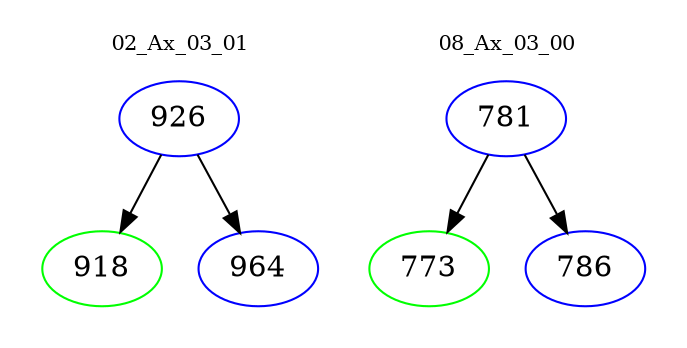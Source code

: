 digraph{
subgraph cluster_0 {
color = white
label = "02_Ax_03_01";
fontsize=10;
T0_926 [label="926", color="blue"]
T0_926 -> T0_918 [color="black"]
T0_918 [label="918", color="green"]
T0_926 -> T0_964 [color="black"]
T0_964 [label="964", color="blue"]
}
subgraph cluster_1 {
color = white
label = "08_Ax_03_00";
fontsize=10;
T1_781 [label="781", color="blue"]
T1_781 -> T1_773 [color="black"]
T1_773 [label="773", color="green"]
T1_781 -> T1_786 [color="black"]
T1_786 [label="786", color="blue"]
}
}
